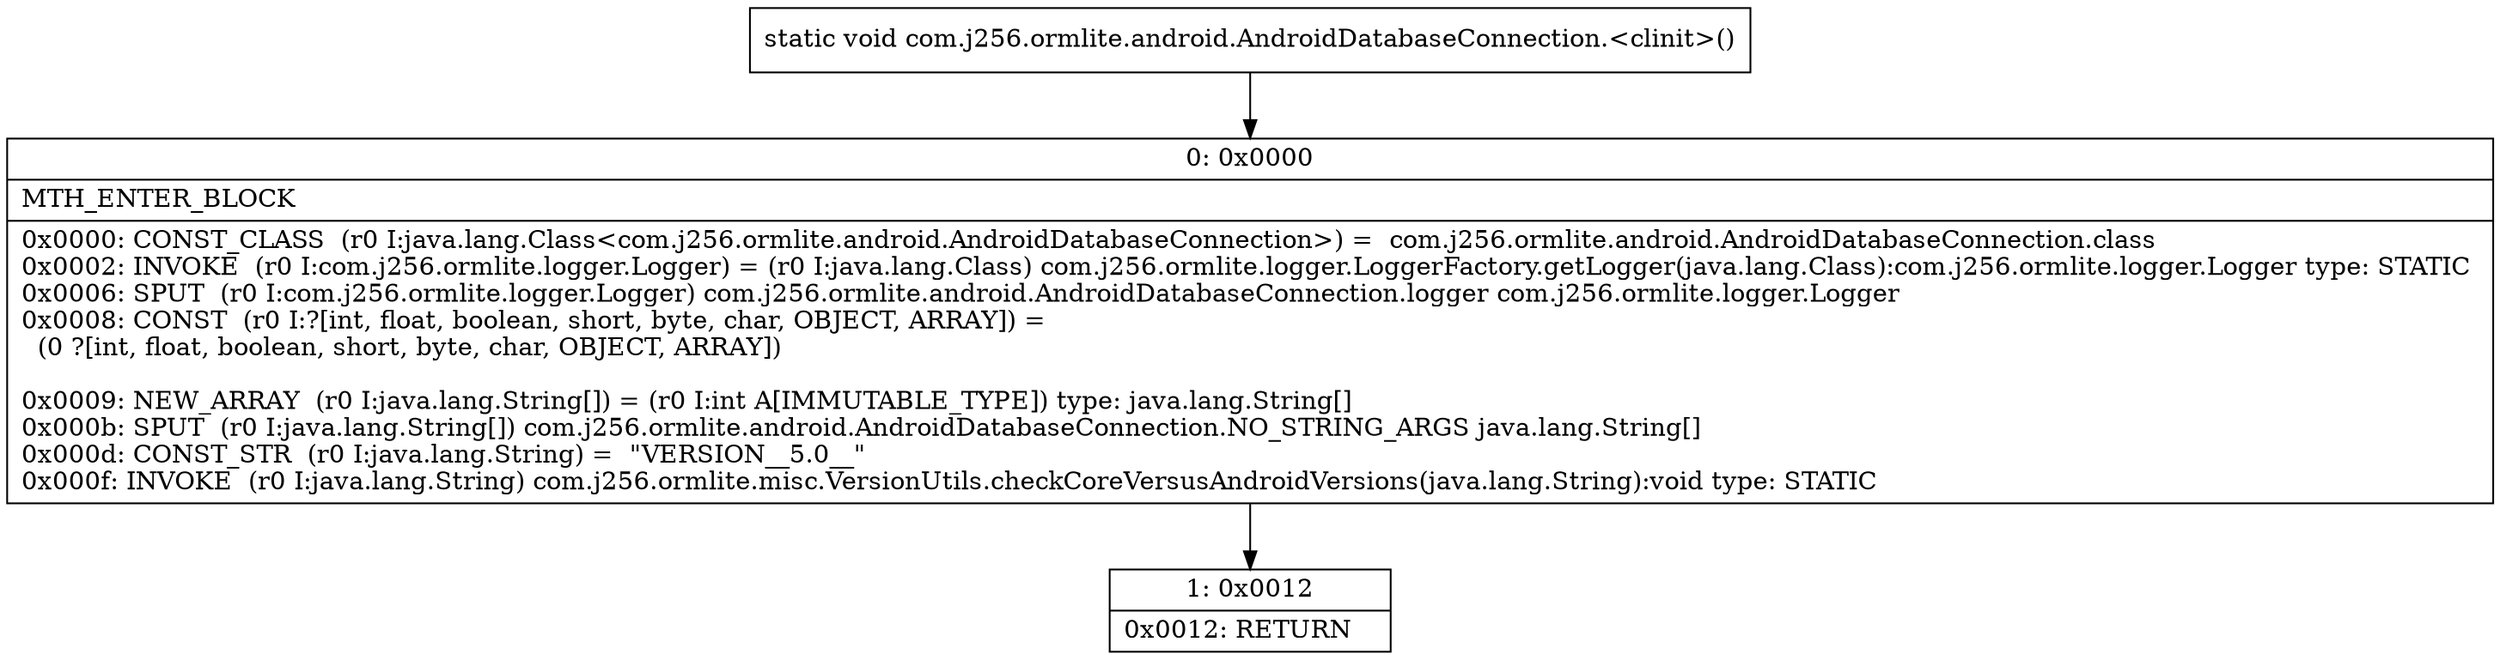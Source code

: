 digraph "CFG forcom.j256.ormlite.android.AndroidDatabaseConnection.\<clinit\>()V" {
Node_0 [shape=record,label="{0\:\ 0x0000|MTH_ENTER_BLOCK\l|0x0000: CONST_CLASS  (r0 I:java.lang.Class\<com.j256.ormlite.android.AndroidDatabaseConnection\>) =  com.j256.ormlite.android.AndroidDatabaseConnection.class \l0x0002: INVOKE  (r0 I:com.j256.ormlite.logger.Logger) = (r0 I:java.lang.Class) com.j256.ormlite.logger.LoggerFactory.getLogger(java.lang.Class):com.j256.ormlite.logger.Logger type: STATIC \l0x0006: SPUT  (r0 I:com.j256.ormlite.logger.Logger) com.j256.ormlite.android.AndroidDatabaseConnection.logger com.j256.ormlite.logger.Logger \l0x0008: CONST  (r0 I:?[int, float, boolean, short, byte, char, OBJECT, ARRAY]) = \l  (0 ?[int, float, boolean, short, byte, char, OBJECT, ARRAY])\l \l0x0009: NEW_ARRAY  (r0 I:java.lang.String[]) = (r0 I:int A[IMMUTABLE_TYPE]) type: java.lang.String[] \l0x000b: SPUT  (r0 I:java.lang.String[]) com.j256.ormlite.android.AndroidDatabaseConnection.NO_STRING_ARGS java.lang.String[] \l0x000d: CONST_STR  (r0 I:java.lang.String) =  \"VERSION__5.0__\" \l0x000f: INVOKE  (r0 I:java.lang.String) com.j256.ormlite.misc.VersionUtils.checkCoreVersusAndroidVersions(java.lang.String):void type: STATIC \l}"];
Node_1 [shape=record,label="{1\:\ 0x0012|0x0012: RETURN   \l}"];
MethodNode[shape=record,label="{static void com.j256.ormlite.android.AndroidDatabaseConnection.\<clinit\>() }"];
MethodNode -> Node_0;
Node_0 -> Node_1;
}

